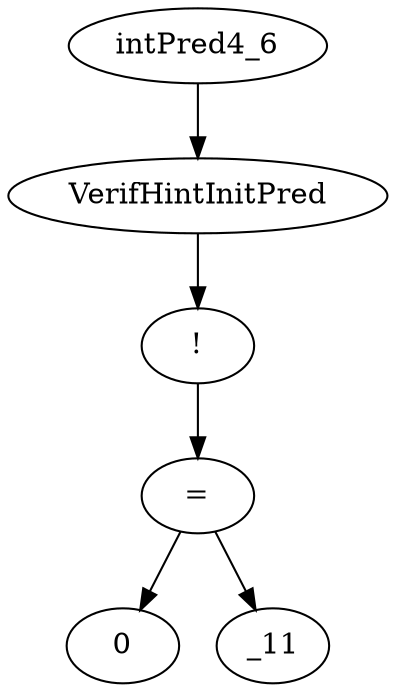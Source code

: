 digraph dag {
0 [label="intPred4_6"];
1 [label="VerifHintInitPred"];
2 [label="!"];
3 [label="="];
4 [label="0"];
5 [label="_11"];
"0" -> "1"[label=""]
"1" -> "2"[label=""]
"2" -> "3"[label=""]
"3" -> "5"[label=""]
"3" -> "4"[label=""]
}
